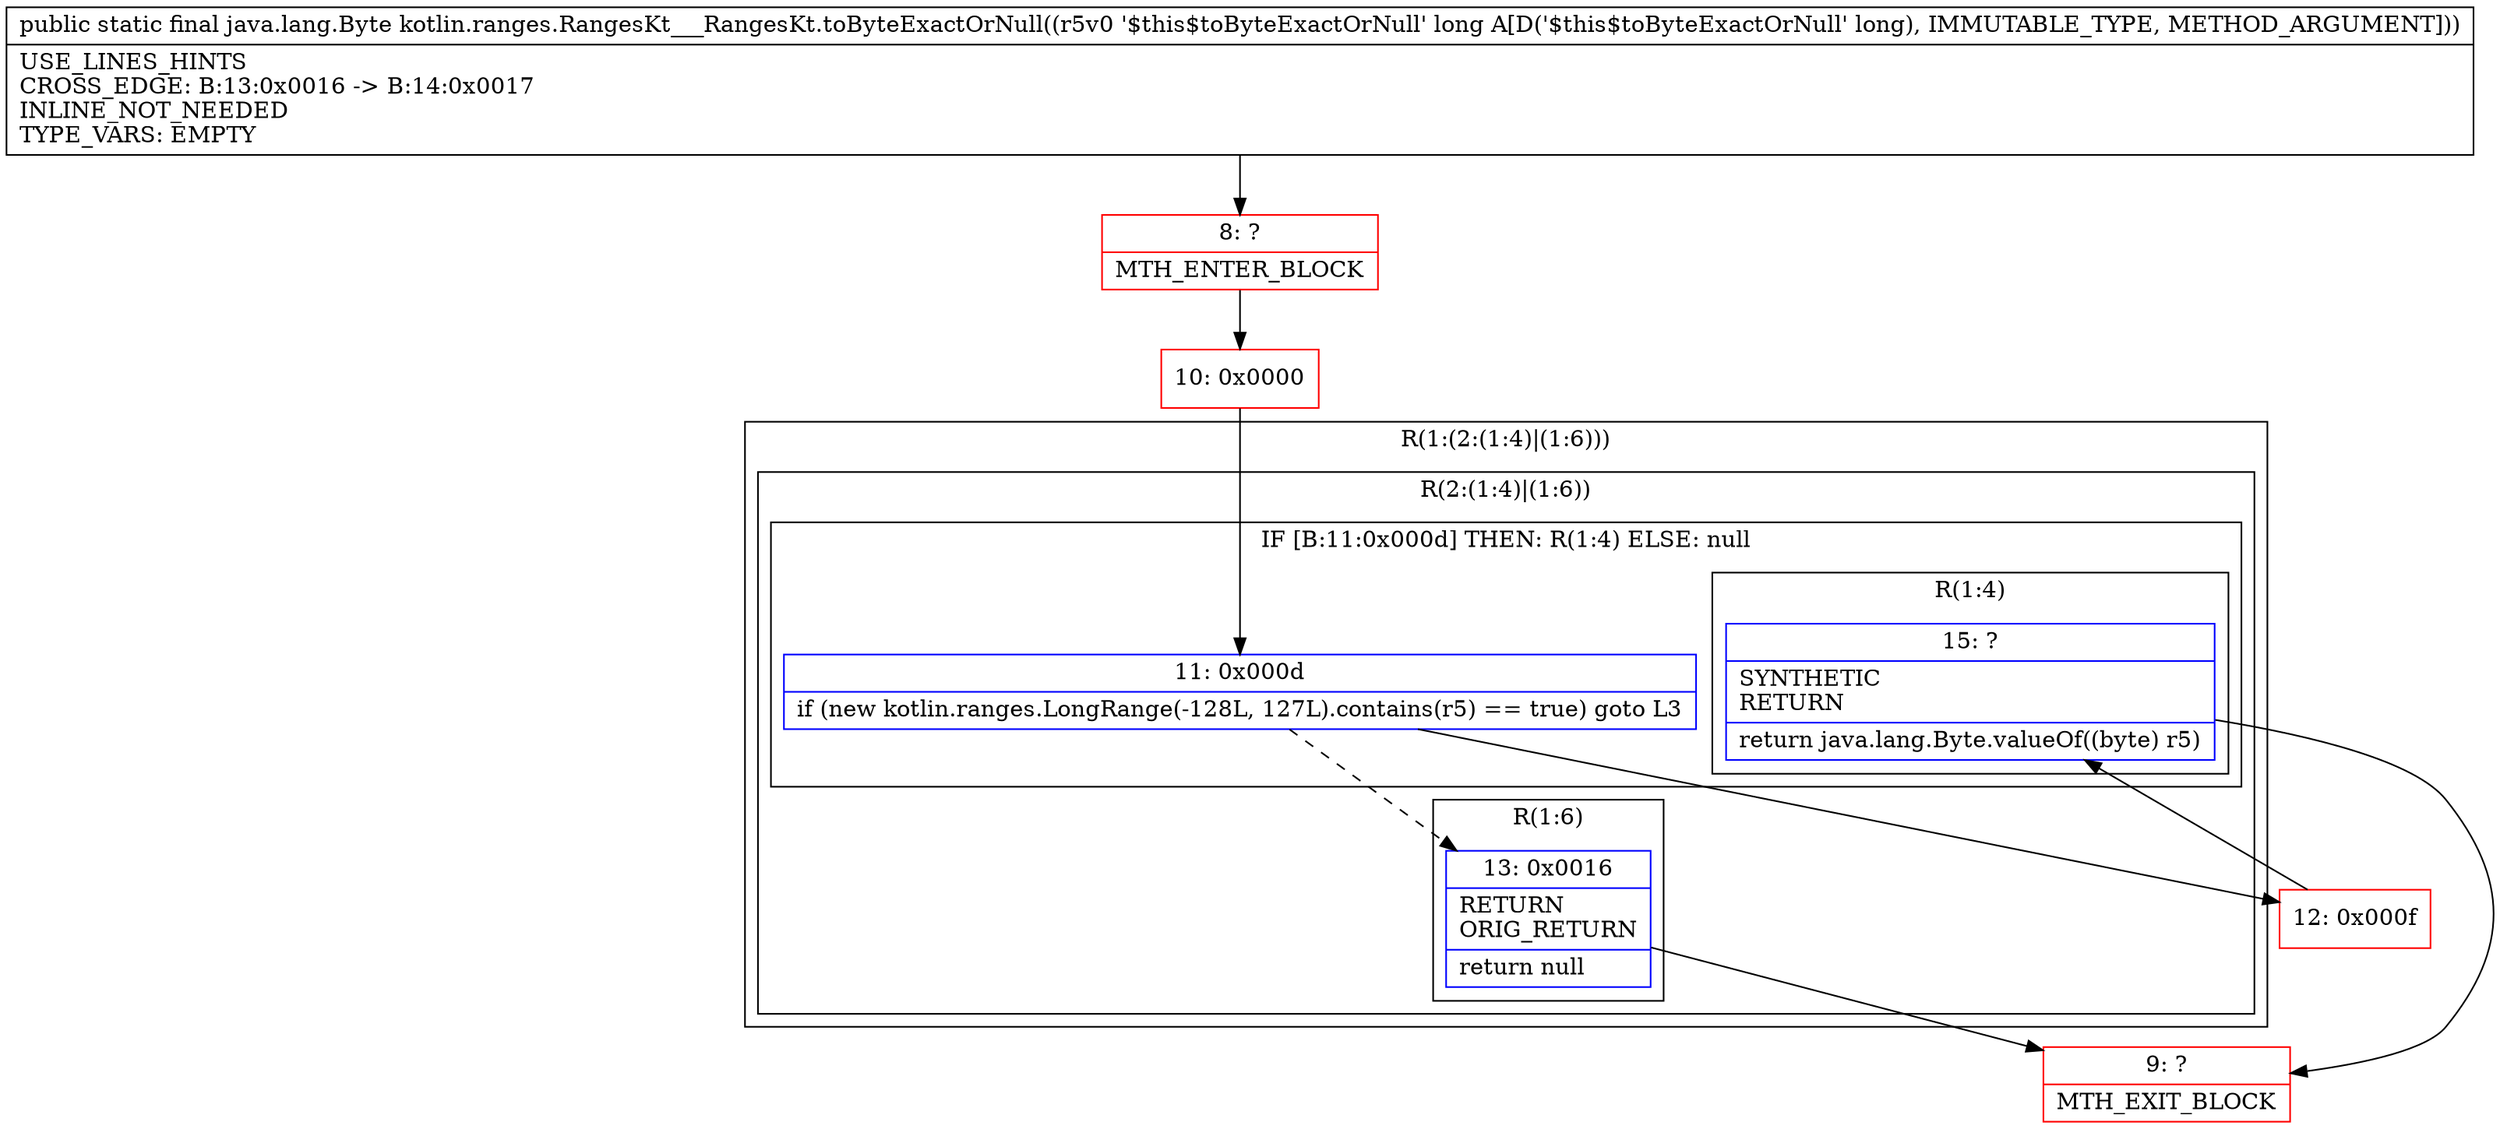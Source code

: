 digraph "CFG forkotlin.ranges.RangesKt___RangesKt.toByteExactOrNull(J)Ljava\/lang\/Byte;" {
subgraph cluster_Region_630382330 {
label = "R(1:(2:(1:4)|(1:6)))";
node [shape=record,color=blue];
subgraph cluster_Region_1642476571 {
label = "R(2:(1:4)|(1:6))";
node [shape=record,color=blue];
subgraph cluster_IfRegion_530042959 {
label = "IF [B:11:0x000d] THEN: R(1:4) ELSE: null";
node [shape=record,color=blue];
Node_11 [shape=record,label="{11\:\ 0x000d|if (new kotlin.ranges.LongRange(\-128L, 127L).contains(r5) == true) goto L3\l}"];
subgraph cluster_Region_711638322 {
label = "R(1:4)";
node [shape=record,color=blue];
Node_15 [shape=record,label="{15\:\ ?|SYNTHETIC\lRETURN\l|return java.lang.Byte.valueOf((byte) r5)\l}"];
}
}
subgraph cluster_Region_423416715 {
label = "R(1:6)";
node [shape=record,color=blue];
Node_13 [shape=record,label="{13\:\ 0x0016|RETURN\lORIG_RETURN\l|return null\l}"];
}
}
}
Node_8 [shape=record,color=red,label="{8\:\ ?|MTH_ENTER_BLOCK\l}"];
Node_10 [shape=record,color=red,label="{10\:\ 0x0000}"];
Node_12 [shape=record,color=red,label="{12\:\ 0x000f}"];
Node_9 [shape=record,color=red,label="{9\:\ ?|MTH_EXIT_BLOCK\l}"];
MethodNode[shape=record,label="{public static final java.lang.Byte kotlin.ranges.RangesKt___RangesKt.toByteExactOrNull((r5v0 '$this$toByteExactOrNull' long A[D('$this$toByteExactOrNull' long), IMMUTABLE_TYPE, METHOD_ARGUMENT]))  | USE_LINES_HINTS\lCROSS_EDGE: B:13:0x0016 \-\> B:14:0x0017\lINLINE_NOT_NEEDED\lTYPE_VARS: EMPTY\l}"];
MethodNode -> Node_8;Node_11 -> Node_12;
Node_11 -> Node_13[style=dashed];
Node_15 -> Node_9;
Node_13 -> Node_9;
Node_8 -> Node_10;
Node_10 -> Node_11;
Node_12 -> Node_15;
}

